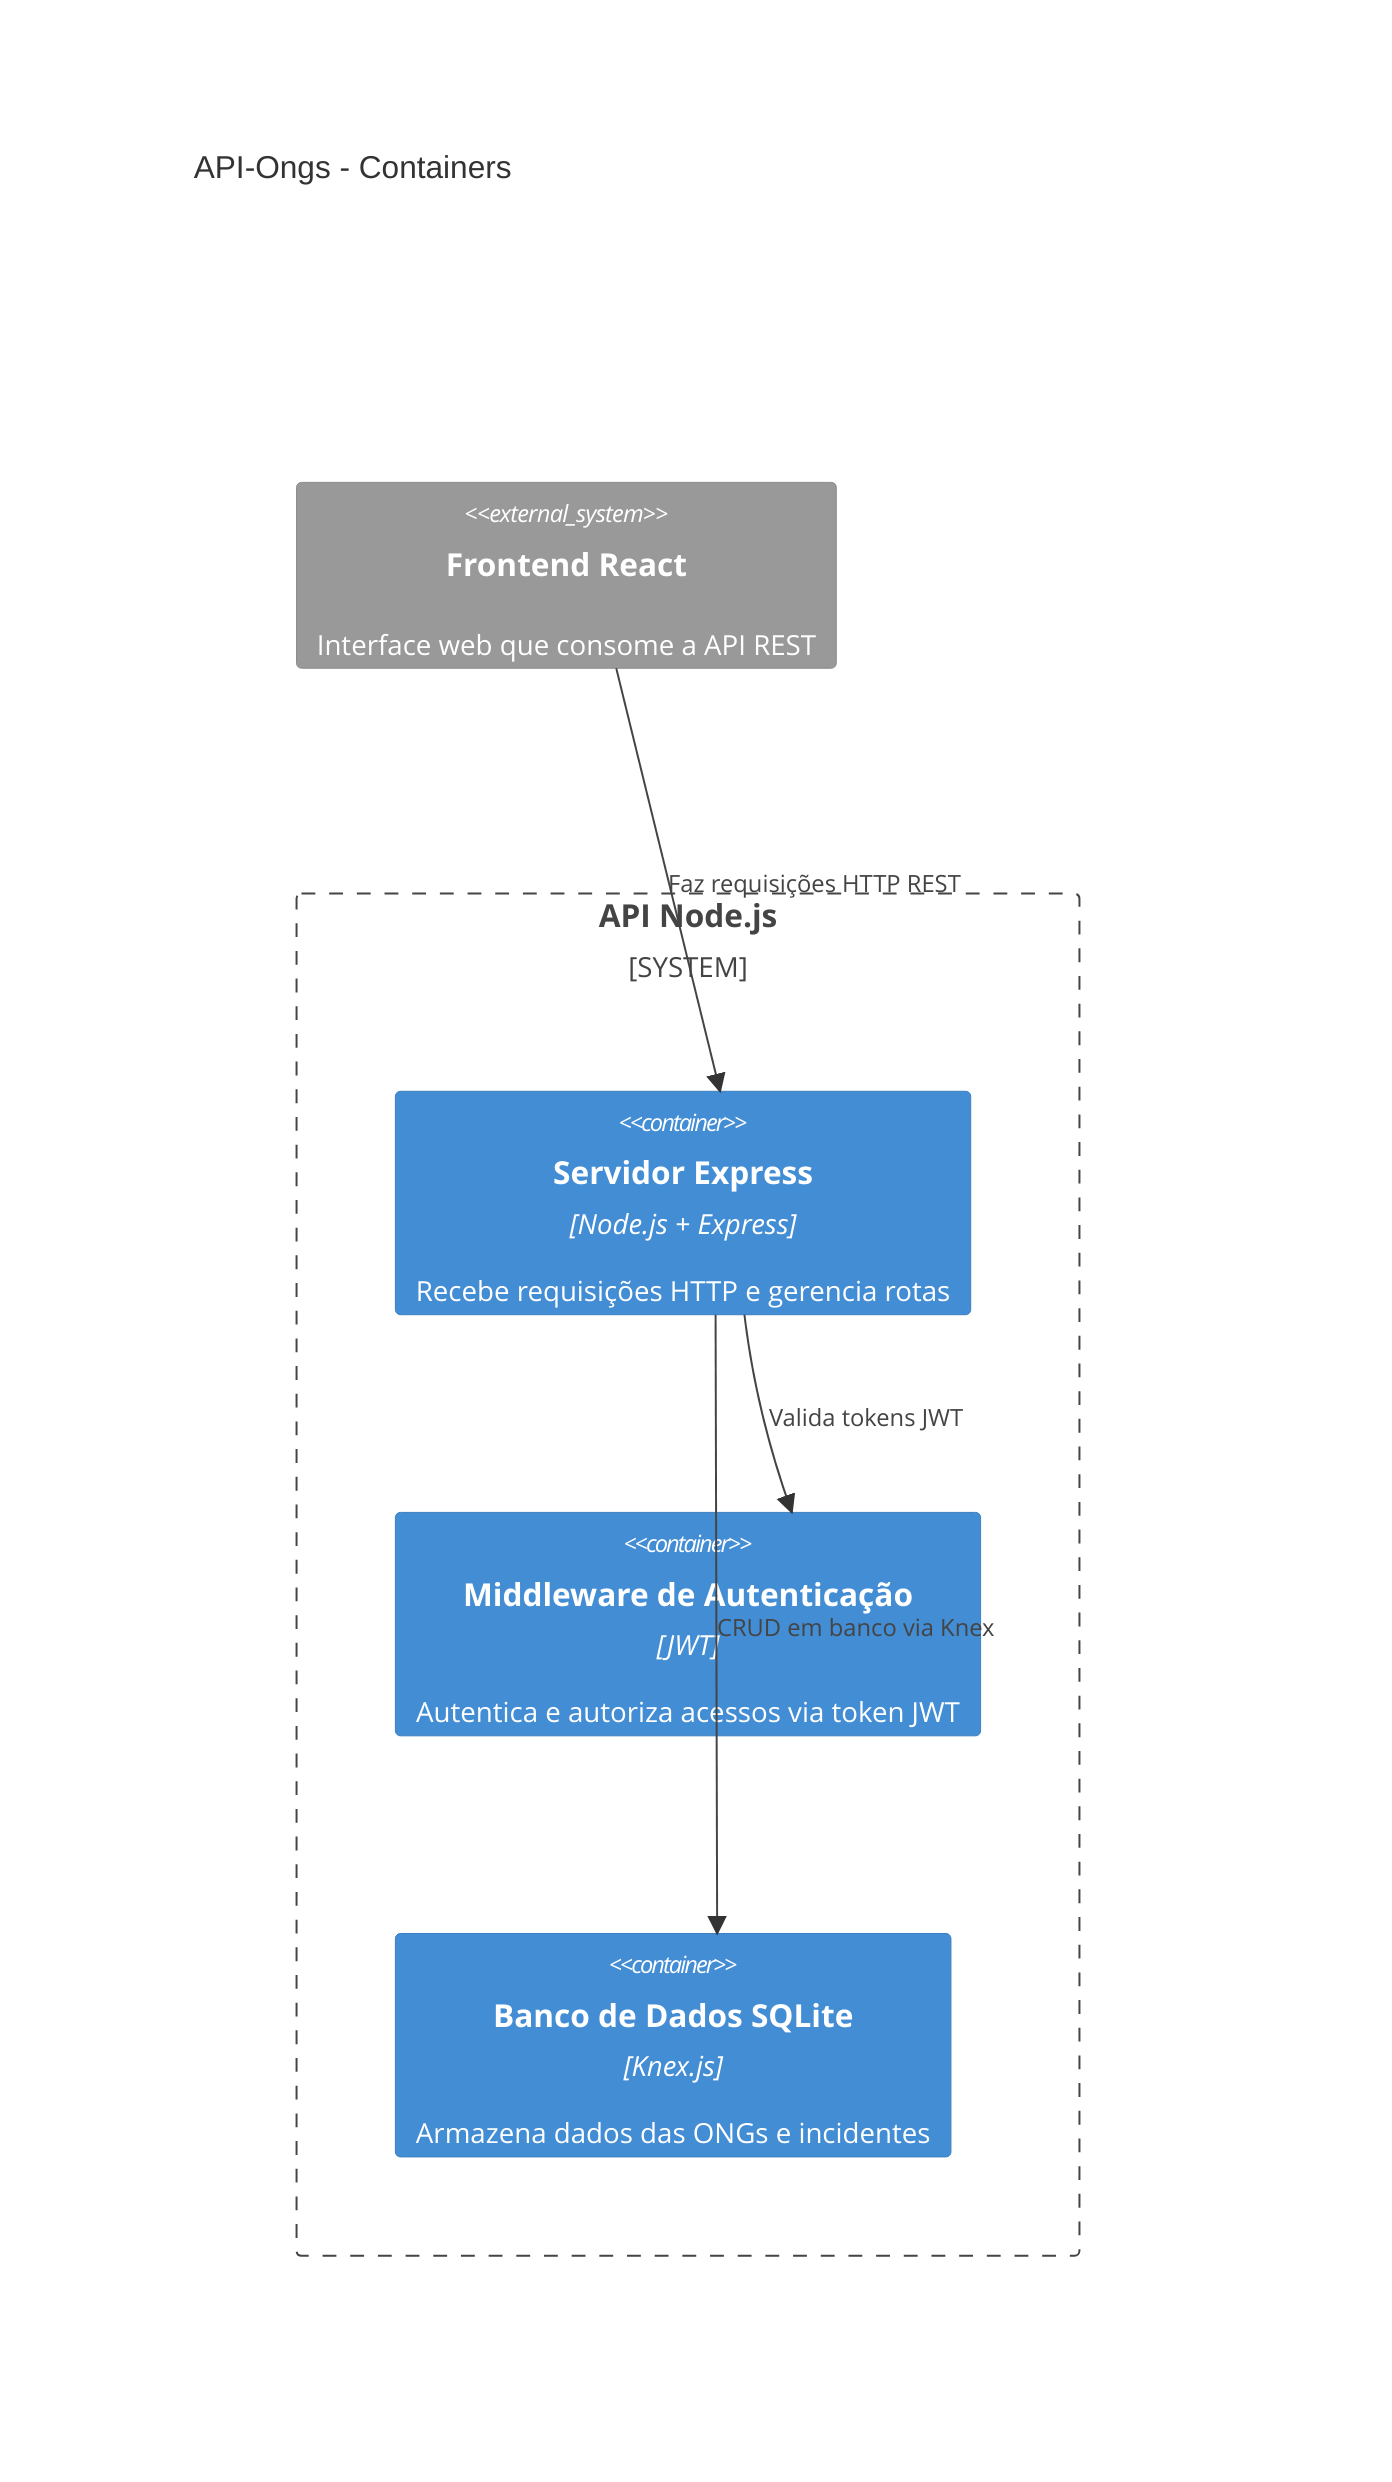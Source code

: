 C4Container
title API-Ongs - Containers

System_Ext(frontend, "Frontend React", "Interface web que consome a API REST")

System_Boundary(api_boundary, "API Node.js") {
  Container(api_server, "Servidor Express", "Node.js + Express", "Recebe requisições HTTP e gerencia rotas")
  Container(auth_middleware, "Middleware de Autenticação", "JWT", "Autentica e autoriza acessos via token JWT")
  Container(knex_db, "Banco de Dados SQLite", "Knex.js", "Armazena dados das ONGs e incidentes")
}

Rel(frontend, api_server, "Faz requisições HTTP REST")
Rel(api_server, auth_middleware, "Valida tokens JWT")
Rel(api_server, knex_db, "CRUD em banco via Knex")